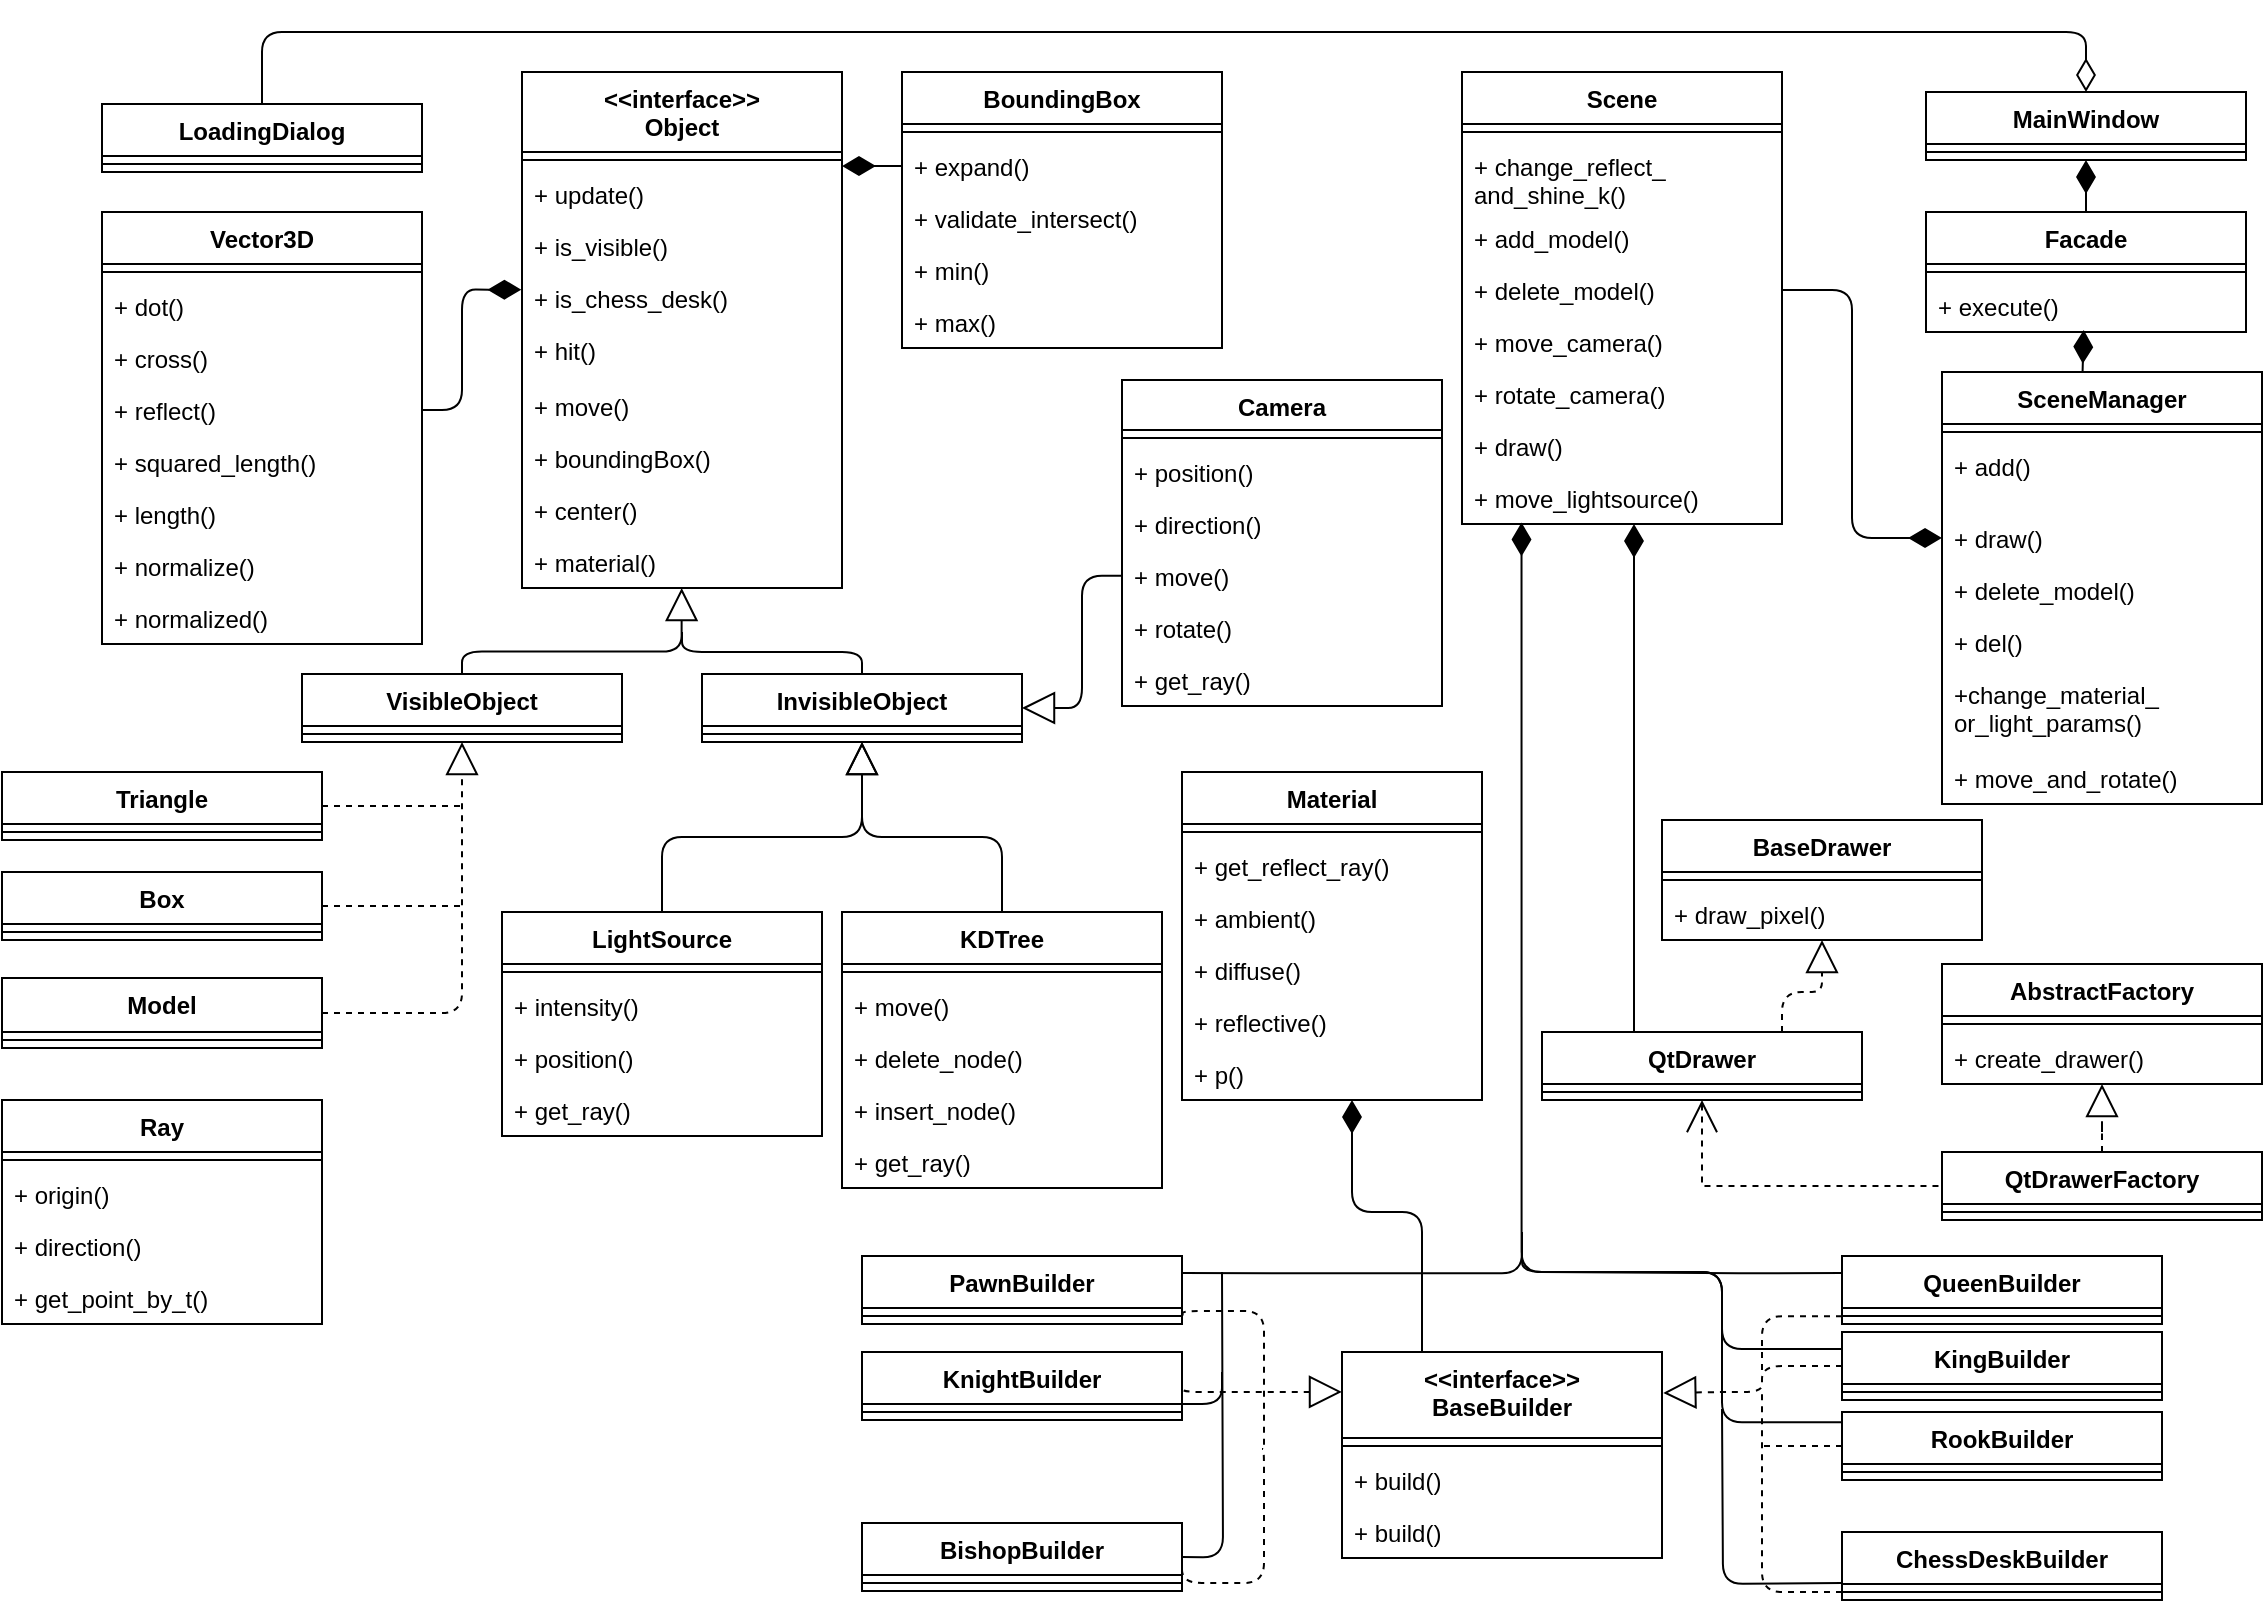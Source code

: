 <mxfile version="21.6.8" type="device">
  <diagram id="C5RBs43oDa-KdzZeNtuy" name="Page-1">
    <mxGraphModel dx="2685" dy="1758" grid="1" gridSize="10" guides="1" tooltips="1" connect="1" arrows="1" fold="1" page="1" pageScale="1" pageWidth="1169" pageHeight="827" math="0" shadow="0">
      <root>
        <mxCell id="WIyWlLk6GJQsqaUBKTNV-0" />
        <mxCell id="WIyWlLk6GJQsqaUBKTNV-1" parent="WIyWlLk6GJQsqaUBKTNV-0" />
        <mxCell id="-NZPRtOHAilroaDJTl48-5" style="edgeStyle=orthogonalEdgeStyle;rounded=0;orthogonalLoop=1;jettySize=auto;html=1;endArrow=diamondThin;endFill=1;endSize=14;" edge="1" parent="WIyWlLk6GJQsqaUBKTNV-1" source="ZDf2oPmOfzJ295pBbBTR-60" target="j7ZdFi-NrKWS_Lc-yW8m-3">
          <mxGeometry relative="1" as="geometry">
            <mxPoint x="-107.0" y="-740" as="targetPoint" />
          </mxGeometry>
        </mxCell>
        <mxCell id="ZDf2oPmOfzJ295pBbBTR-60" value="Facade" style="swimlane;fontStyle=1;align=center;verticalAlign=top;childLayout=stackLayout;horizontal=1;startSize=26;horizontalStack=0;resizeParent=1;resizeParentMax=0;resizeLast=0;collapsible=1;marginBottom=0;" parent="WIyWlLk6GJQsqaUBKTNV-1" vertex="1">
          <mxGeometry x="-187" y="-700" width="160" height="60" as="geometry" />
        </mxCell>
        <mxCell id="ZDf2oPmOfzJ295pBbBTR-61" value="" style="line;strokeWidth=1;fillColor=none;align=left;verticalAlign=middle;spacingTop=-1;spacingLeft=3;spacingRight=3;rotatable=0;labelPosition=right;points=[];portConstraint=eastwest;" parent="ZDf2oPmOfzJ295pBbBTR-60" vertex="1">
          <mxGeometry y="26" width="160" height="8" as="geometry" />
        </mxCell>
        <mxCell id="ZDf2oPmOfzJ295pBbBTR-62" value="+ execute()" style="text;strokeColor=none;fillColor=none;align=left;verticalAlign=top;spacingLeft=4;spacingRight=4;overflow=hidden;rotatable=0;points=[[0,0.5],[1,0.5]];portConstraint=eastwest;" parent="ZDf2oPmOfzJ295pBbBTR-60" vertex="1">
          <mxGeometry y="34" width="160" height="26" as="geometry" />
        </mxCell>
        <mxCell id="DMWYuBsGbBaTmS2OXQSW-41" style="edgeStyle=orthogonalEdgeStyle;rounded=1;orthogonalLoop=1;jettySize=auto;html=1;entryX=0.493;entryY=0.96;entryDx=0;entryDy=0;endArrow=diamondThin;endFill=1;endSize=14;entryPerimeter=0;exitX=0.5;exitY=0;exitDx=0;exitDy=0;" parent="WIyWlLk6GJQsqaUBKTNV-1" source="ZDf2oPmOfzJ295pBbBTR-231" target="ZDf2oPmOfzJ295pBbBTR-62" edge="1">
          <mxGeometry relative="1" as="geometry">
            <mxPoint x="-108.1" y="-630" as="sourcePoint" />
            <Array as="points">
              <mxPoint x="-109" y="-616" />
              <mxPoint x="-109" y="-610" />
              <mxPoint x="-108" y="-610" />
            </Array>
          </mxGeometry>
        </mxCell>
        <mxCell id="ZDf2oPmOfzJ295pBbBTR-231" value="SceneManager" style="swimlane;fontStyle=1;align=center;verticalAlign=top;childLayout=stackLayout;horizontal=1;startSize=26;horizontalStack=0;resizeParent=1;resizeParentMax=0;resizeLast=0;collapsible=1;marginBottom=0;" parent="WIyWlLk6GJQsqaUBKTNV-1" vertex="1">
          <mxGeometry x="-179" y="-620" width="160" height="216" as="geometry" />
        </mxCell>
        <mxCell id="ZDf2oPmOfzJ295pBbBTR-232" value="" style="line;strokeWidth=1;fillColor=none;align=left;verticalAlign=middle;spacingTop=-1;spacingLeft=3;spacingRight=3;rotatable=0;labelPosition=right;points=[];portConstraint=eastwest;" parent="ZDf2oPmOfzJ295pBbBTR-231" vertex="1">
          <mxGeometry y="26" width="160" height="8" as="geometry" />
        </mxCell>
        <mxCell id="ZDf2oPmOfzJ295pBbBTR-233" value="+ add()" style="text;strokeColor=none;fillColor=none;align=left;verticalAlign=top;spacingLeft=4;spacingRight=4;overflow=hidden;rotatable=0;points=[[0,0.5],[1,0.5]];portConstraint=eastwest;" parent="ZDf2oPmOfzJ295pBbBTR-231" vertex="1">
          <mxGeometry y="34" width="160" height="36" as="geometry" />
        </mxCell>
        <mxCell id="ZDf2oPmOfzJ295pBbBTR-514" value="+ draw()&#xa;" style="text;strokeColor=none;fillColor=none;align=left;verticalAlign=top;spacingLeft=4;spacingRight=4;overflow=hidden;rotatable=0;points=[[0,0.5],[1,0.5]];portConstraint=eastwest;" parent="ZDf2oPmOfzJ295pBbBTR-231" vertex="1">
          <mxGeometry y="70" width="160" height="26" as="geometry" />
        </mxCell>
        <mxCell id="rC-Hxeyr61_F2eQicxog-11" value="+ delete_model()" style="text;strokeColor=none;fillColor=none;align=left;verticalAlign=top;spacingLeft=4;spacingRight=4;overflow=hidden;rotatable=0;points=[[0,0.5],[1,0.5]];portConstraint=eastwest;" parent="ZDf2oPmOfzJ295pBbBTR-231" vertex="1">
          <mxGeometry y="96" width="160" height="26" as="geometry" />
        </mxCell>
        <mxCell id="ZDf2oPmOfzJ295pBbBTR-515" value="+ del()&#xa;" style="text;strokeColor=none;fillColor=none;align=left;verticalAlign=top;spacingLeft=4;spacingRight=4;overflow=hidden;rotatable=0;points=[[0,0.5],[1,0.5]];portConstraint=eastwest;" parent="ZDf2oPmOfzJ295pBbBTR-231" vertex="1">
          <mxGeometry y="122" width="160" height="26" as="geometry" />
        </mxCell>
        <mxCell id="KgcO2Yz8dgE7mSNjr2Zt-14" value="+change_material_&#xa;or_light_params()&#xa;" style="text;strokeColor=none;fillColor=none;align=left;verticalAlign=top;spacingLeft=4;spacingRight=4;overflow=hidden;rotatable=0;points=[[0,0.5],[1,0.5]];portConstraint=eastwest;" parent="ZDf2oPmOfzJ295pBbBTR-231" vertex="1">
          <mxGeometry y="148" width="160" height="42" as="geometry" />
        </mxCell>
        <mxCell id="KgcO2Yz8dgE7mSNjr2Zt-15" value="+ move_and_rotate()&#xa;" style="text;strokeColor=none;fillColor=none;align=left;verticalAlign=top;spacingLeft=4;spacingRight=4;overflow=hidden;rotatable=0;points=[[0,0.5],[1,0.5]];portConstraint=eastwest;" parent="ZDf2oPmOfzJ295pBbBTR-231" vertex="1">
          <mxGeometry y="190" width="160" height="26" as="geometry" />
        </mxCell>
        <mxCell id="MFp9M6zd5oMSh0Lh_57J-31" style="edgeStyle=orthogonalEdgeStyle;rounded=1;orthogonalLoop=1;jettySize=auto;html=1;endArrow=none;endFill=0;endSize=14;dashed=1;" parent="WIyWlLk6GJQsqaUBKTNV-1" source="ZDf2oPmOfzJ295pBbBTR-280" edge="1">
          <mxGeometry relative="1" as="geometry">
            <mxPoint x="-269" y="-110" as="targetPoint" />
            <Array as="points">
              <mxPoint x="-269" y="-10" />
            </Array>
          </mxGeometry>
        </mxCell>
        <mxCell id="ZDf2oPmOfzJ295pBbBTR-280" value="ChessDeskBuilder" style="swimlane;fontStyle=1;align=center;verticalAlign=top;childLayout=stackLayout;horizontal=1;startSize=26;horizontalStack=0;resizeParent=1;resizeParentMax=0;resizeLast=0;collapsible=1;marginBottom=0;" parent="WIyWlLk6GJQsqaUBKTNV-1" vertex="1">
          <mxGeometry x="-229" y="-40" width="160" height="34" as="geometry" />
        </mxCell>
        <mxCell id="ZDf2oPmOfzJ295pBbBTR-281" value="" style="line;strokeWidth=1;fillColor=none;align=left;verticalAlign=middle;spacingTop=-1;spacingLeft=3;spacingRight=3;rotatable=0;labelPosition=right;points=[];portConstraint=eastwest;" parent="ZDf2oPmOfzJ295pBbBTR-280" vertex="1">
          <mxGeometry y="26" width="160" height="8" as="geometry" />
        </mxCell>
        <mxCell id="ZDf2oPmOfzJ295pBbBTR-309" style="edgeStyle=orthogonalEdgeStyle;rounded=1;orthogonalLoop=1;jettySize=auto;html=1;entryX=1;entryY=0.5;entryDx=0;entryDy=0;startArrow=block;startFill=0;dashed=1;endSize=14;startSize=14;endArrow=none;endFill=0;exitX=0;exitY=0.194;exitDx=0;exitDy=0;exitPerimeter=0;" parent="WIyWlLk6GJQsqaUBKTNV-1" source="ZDf2oPmOfzJ295pBbBTR-270" target="ZDf2oPmOfzJ295pBbBTR-291" edge="1">
          <mxGeometry relative="1" as="geometry">
            <mxPoint x="-489" y="-110" as="sourcePoint" />
            <Array as="points">
              <mxPoint x="-559" y="-110" />
            </Array>
          </mxGeometry>
        </mxCell>
        <mxCell id="ZDf2oPmOfzJ295pBbBTR-288" value="PawnBuilder" style="swimlane;fontStyle=1;align=center;verticalAlign=top;childLayout=stackLayout;horizontal=1;startSize=26;horizontalStack=0;resizeParent=1;resizeParentMax=0;resizeLast=0;collapsible=1;marginBottom=0;" parent="WIyWlLk6GJQsqaUBKTNV-1" vertex="1">
          <mxGeometry x="-719" y="-177.94" width="160" height="34" as="geometry" />
        </mxCell>
        <mxCell id="ZDf2oPmOfzJ295pBbBTR-289" value="" style="line;strokeWidth=1;fillColor=none;align=left;verticalAlign=middle;spacingTop=-1;spacingLeft=3;spacingRight=3;rotatable=0;labelPosition=right;points=[];portConstraint=eastwest;" parent="ZDf2oPmOfzJ295pBbBTR-288" vertex="1">
          <mxGeometry y="26" width="160" height="8" as="geometry" />
        </mxCell>
        <mxCell id="ZDf2oPmOfzJ295pBbBTR-310" style="edgeStyle=orthogonalEdgeStyle;rounded=1;orthogonalLoop=1;jettySize=auto;html=1;endArrow=none;endFill=0;dashed=1;exitX=1.002;exitY=0.462;exitDx=0;exitDy=0;exitPerimeter=0;" parent="WIyWlLk6GJQsqaUBKTNV-1" source="ZDf2oPmOfzJ295pBbBTR-289" edge="1">
          <mxGeometry relative="1" as="geometry">
            <mxPoint x="-518" y="-81.5" as="targetPoint" />
            <mxPoint x="-559" y="-51.912" as="sourcePoint" />
            <Array as="points">
              <mxPoint x="-518" y="-150.5" />
            </Array>
          </mxGeometry>
        </mxCell>
        <mxCell id="ZDf2oPmOfzJ295pBbBTR-316" style="edgeStyle=orthogonalEdgeStyle;rounded=1;orthogonalLoop=1;jettySize=auto;html=1;endArrow=none;endFill=0;exitX=1;exitY=0.25;exitDx=0;exitDy=0;" parent="WIyWlLk6GJQsqaUBKTNV-1" source="ZDf2oPmOfzJ295pBbBTR-288" edge="1">
          <mxGeometry relative="1" as="geometry">
            <mxPoint x="-389" y="-190" as="targetPoint" />
            <Array as="points">
              <mxPoint x="-389" y="-169" />
            </Array>
          </mxGeometry>
        </mxCell>
        <mxCell id="ZDf2oPmOfzJ295pBbBTR-291" value="KnightBuilder" style="swimlane;fontStyle=1;align=center;verticalAlign=top;childLayout=stackLayout;horizontal=1;startSize=26;horizontalStack=0;resizeParent=1;resizeParentMax=0;resizeLast=0;collapsible=1;marginBottom=0;" parent="WIyWlLk6GJQsqaUBKTNV-1" vertex="1">
          <mxGeometry x="-719" y="-129.94" width="160" height="34" as="geometry" />
        </mxCell>
        <mxCell id="ZDf2oPmOfzJ295pBbBTR-292" value="" style="line;strokeWidth=1;fillColor=none;align=left;verticalAlign=middle;spacingTop=-1;spacingLeft=3;spacingRight=3;rotatable=0;labelPosition=right;points=[];portConstraint=eastwest;" parent="ZDf2oPmOfzJ295pBbBTR-291" vertex="1">
          <mxGeometry y="26" width="160" height="8" as="geometry" />
        </mxCell>
        <mxCell id="ZDf2oPmOfzJ295pBbBTR-311" style="edgeStyle=orthogonalEdgeStyle;rounded=1;orthogonalLoop=1;jettySize=auto;html=1;endArrow=none;endFill=0;dashed=1;exitX=1;exitY=0.5;exitDx=0;exitDy=0;" parent="WIyWlLk6GJQsqaUBKTNV-1" source="ZDf2oPmOfzJ295pBbBTR-294" edge="1">
          <mxGeometry relative="1" as="geometry">
            <mxPoint x="-519" y="-81.5" as="targetPoint" />
            <mxPoint x="-559" y="17.163" as="sourcePoint" />
            <Array as="points">
              <mxPoint x="-518" y="-14.5" />
              <mxPoint x="-518" y="-81.5" />
            </Array>
          </mxGeometry>
        </mxCell>
        <mxCell id="ZDf2oPmOfzJ295pBbBTR-317" style="edgeStyle=orthogonalEdgeStyle;rounded=1;orthogonalLoop=1;jettySize=auto;html=1;endArrow=none;endFill=0;exitX=1;exitY=0.5;exitDx=0;exitDy=0;" parent="WIyWlLk6GJQsqaUBKTNV-1" source="ZDf2oPmOfzJ295pBbBTR-294" edge="1">
          <mxGeometry relative="1" as="geometry">
            <mxPoint x="-539" y="-170" as="targetPoint" />
            <mxPoint x="-559" y="2.56" as="sourcePoint" />
          </mxGeometry>
        </mxCell>
        <mxCell id="ZDf2oPmOfzJ295pBbBTR-294" value="BishopBuilder" style="swimlane;fontStyle=1;align=center;verticalAlign=top;childLayout=stackLayout;horizontal=1;startSize=26;horizontalStack=0;resizeParent=1;resizeParentMax=0;resizeLast=0;collapsible=1;marginBottom=0;" parent="WIyWlLk6GJQsqaUBKTNV-1" vertex="1">
          <mxGeometry x="-719" y="-44.44" width="160" height="34" as="geometry" />
        </mxCell>
        <mxCell id="ZDf2oPmOfzJ295pBbBTR-295" value="" style="line;strokeWidth=1;fillColor=none;align=left;verticalAlign=middle;spacingTop=-1;spacingLeft=3;spacingRight=3;rotatable=0;labelPosition=right;points=[];portConstraint=eastwest;" parent="ZDf2oPmOfzJ295pBbBTR-294" vertex="1">
          <mxGeometry y="26" width="160" height="8" as="geometry" />
        </mxCell>
        <mxCell id="ZDf2oPmOfzJ295pBbBTR-312" style="edgeStyle=orthogonalEdgeStyle;rounded=1;orthogonalLoop=1;jettySize=auto;html=1;endArrow=none;endFill=0;dashed=1;" parent="WIyWlLk6GJQsqaUBKTNV-1" source="ZDf2oPmOfzJ295pBbBTR-297" edge="1">
          <mxGeometry relative="1" as="geometry">
            <mxPoint x="-269" y="-83" as="targetPoint" />
          </mxGeometry>
        </mxCell>
        <mxCell id="ZDf2oPmOfzJ295pBbBTR-318" style="edgeStyle=orthogonalEdgeStyle;rounded=1;orthogonalLoop=1;jettySize=auto;html=1;endArrow=none;endFill=0;entryX=1;entryY=0.75;entryDx=0;entryDy=0;" parent="WIyWlLk6GJQsqaUBKTNV-1" target="ZDf2oPmOfzJ295pBbBTR-291" edge="1">
          <mxGeometry relative="1" as="geometry">
            <mxPoint x="-539" y="108.5" as="targetPoint" />
            <mxPoint x="-539" y="-120" as="sourcePoint" />
            <Array as="points">
              <mxPoint x="-539" y="-104" />
              <mxPoint x="-559" y="-104" />
            </Array>
          </mxGeometry>
        </mxCell>
        <mxCell id="ZDf2oPmOfzJ295pBbBTR-297" value="RookBuilder" style="swimlane;fontStyle=1;align=center;verticalAlign=top;childLayout=stackLayout;horizontal=1;startSize=26;horizontalStack=0;resizeParent=1;resizeParentMax=0;resizeLast=0;collapsible=1;marginBottom=0;" parent="WIyWlLk6GJQsqaUBKTNV-1" vertex="1">
          <mxGeometry x="-229" y="-100" width="160" height="34" as="geometry" />
        </mxCell>
        <mxCell id="ZDf2oPmOfzJ295pBbBTR-298" value="" style="line;strokeWidth=1;fillColor=none;align=left;verticalAlign=middle;spacingTop=-1;spacingLeft=3;spacingRight=3;rotatable=0;labelPosition=right;points=[];portConstraint=eastwest;" parent="ZDf2oPmOfzJ295pBbBTR-297" vertex="1">
          <mxGeometry y="26" width="160" height="8" as="geometry" />
        </mxCell>
        <mxCell id="KgcO2Yz8dgE7mSNjr2Zt-2" style="edgeStyle=orthogonalEdgeStyle;rounded=1;orthogonalLoop=1;jettySize=auto;html=1;endArrow=none;endFill=0;exitX=-0.002;exitY=0.149;exitDx=0;exitDy=0;exitPerimeter=0;" parent="ZDf2oPmOfzJ295pBbBTR-297" source="ZDf2oPmOfzJ295pBbBTR-297" edge="1">
          <mxGeometry relative="1" as="geometry">
            <mxPoint x="-80" y="-70" as="targetPoint" />
            <mxPoint y="47.048" as="sourcePoint" />
            <Array as="points">
              <mxPoint x="-60" y="5" />
              <mxPoint x="-60" y="-70" />
            </Array>
          </mxGeometry>
        </mxCell>
        <mxCell id="ZDf2oPmOfzJ295pBbBTR-319" style="edgeStyle=orthogonalEdgeStyle;rounded=1;orthogonalLoop=1;jettySize=auto;html=1;endArrow=diamondThin;endFill=1;exitX=0;exitY=0.25;exitDx=0;exitDy=0;startArrow=none;startFill=0;endSize=14;entryX=0.186;entryY=0.971;entryDx=0;entryDy=0;entryPerimeter=0;" parent="WIyWlLk6GJQsqaUBKTNV-1" source="ZDf2oPmOfzJ295pBbBTR-300" target="KgcO2Yz8dgE7mSNjr2Zt-25" edge="1">
          <mxGeometry relative="1" as="geometry">
            <mxPoint x="-539" y="140" as="targetPoint" />
            <Array as="points">
              <mxPoint x="-289" y="-169" />
              <mxPoint x="-389" y="-170" />
            </Array>
          </mxGeometry>
        </mxCell>
        <mxCell id="ZDf2oPmOfzJ295pBbBTR-300" value="QueenBuilder" style="swimlane;fontStyle=1;align=center;verticalAlign=top;childLayout=stackLayout;horizontal=1;startSize=26;horizontalStack=0;resizeParent=1;resizeParentMax=0;resizeLast=0;collapsible=1;marginBottom=0;" parent="WIyWlLk6GJQsqaUBKTNV-1" vertex="1">
          <mxGeometry x="-229" y="-177.94" width="160" height="34" as="geometry" />
        </mxCell>
        <mxCell id="ZDf2oPmOfzJ295pBbBTR-313" style="edgeStyle=orthogonalEdgeStyle;rounded=1;orthogonalLoop=1;jettySize=auto;html=1;endArrow=none;endFill=0;dashed=1;" parent="ZDf2oPmOfzJ295pBbBTR-300" source="ZDf2oPmOfzJ295pBbBTR-301" edge="1">
          <mxGeometry relative="1" as="geometry">
            <mxPoint x="-40" y="57.94" as="targetPoint" />
            <Array as="points">
              <mxPoint x="-40" y="30" />
            </Array>
          </mxGeometry>
        </mxCell>
        <mxCell id="ZDf2oPmOfzJ295pBbBTR-301" value="" style="line;strokeWidth=1;fillColor=none;align=left;verticalAlign=middle;spacingTop=-1;spacingLeft=3;spacingRight=3;rotatable=0;labelPosition=right;points=[];portConstraint=eastwest;" parent="ZDf2oPmOfzJ295pBbBTR-300" vertex="1">
          <mxGeometry y="26" width="160" height="8" as="geometry" />
        </mxCell>
        <mxCell id="ZDf2oPmOfzJ295pBbBTR-303" value="KingBuilder" style="swimlane;fontStyle=1;align=center;verticalAlign=top;childLayout=stackLayout;horizontal=1;startSize=26;horizontalStack=0;resizeParent=1;resizeParentMax=0;resizeLast=0;collapsible=1;marginBottom=0;" parent="WIyWlLk6GJQsqaUBKTNV-1" vertex="1">
          <mxGeometry x="-229" y="-140.0" width="160" height="34" as="geometry" />
        </mxCell>
        <mxCell id="ZDf2oPmOfzJ295pBbBTR-320" style="edgeStyle=orthogonalEdgeStyle;rounded=1;orthogonalLoop=1;jettySize=auto;html=1;endArrow=none;endFill=0;exitX=0;exitY=0.25;exitDx=0;exitDy=0;" parent="ZDf2oPmOfzJ295pBbBTR-303" source="ZDf2oPmOfzJ295pBbBTR-303" edge="1">
          <mxGeometry relative="1" as="geometry">
            <mxPoint x="-160" y="-40.0" as="targetPoint" />
            <Array as="points">
              <mxPoint x="-60" y="8" />
              <mxPoint x="-60" y="-30" />
              <mxPoint x="-160" y="-30" />
            </Array>
          </mxGeometry>
        </mxCell>
        <mxCell id="ZDf2oPmOfzJ295pBbBTR-304" value="" style="line;strokeWidth=1;fillColor=none;align=left;verticalAlign=middle;spacingTop=-1;spacingLeft=3;spacingRight=3;rotatable=0;labelPosition=right;points=[];portConstraint=eastwest;" parent="ZDf2oPmOfzJ295pBbBTR-303" vertex="1">
          <mxGeometry y="26" width="160" height="8" as="geometry" />
        </mxCell>
        <mxCell id="ZDf2oPmOfzJ295pBbBTR-326" value="&lt;&lt;interface&gt;&gt;&#xa;Object" style="swimlane;fontStyle=1;align=center;verticalAlign=top;childLayout=stackLayout;horizontal=1;startSize=40;horizontalStack=0;resizeParent=1;resizeParentMax=0;resizeLast=0;collapsible=1;marginBottom=0;" parent="WIyWlLk6GJQsqaUBKTNV-1" vertex="1">
          <mxGeometry x="-889" y="-770" width="160" height="258" as="geometry" />
        </mxCell>
        <mxCell id="ZDf2oPmOfzJ295pBbBTR-327" value="" style="line;strokeWidth=1;fillColor=none;align=left;verticalAlign=middle;spacingTop=-1;spacingLeft=3;spacingRight=3;rotatable=0;labelPosition=right;points=[];portConstraint=eastwest;" parent="ZDf2oPmOfzJ295pBbBTR-326" vertex="1">
          <mxGeometry y="40" width="160" height="8" as="geometry" />
        </mxCell>
        <mxCell id="ZDf2oPmOfzJ295pBbBTR-483" value="+ update()" style="text;strokeColor=none;fillColor=none;align=left;verticalAlign=top;spacingLeft=4;spacingRight=4;overflow=hidden;rotatable=0;points=[[0,0.5],[1,0.5]];portConstraint=eastwest;" parent="ZDf2oPmOfzJ295pBbBTR-326" vertex="1">
          <mxGeometry y="48" width="160" height="26" as="geometry" />
        </mxCell>
        <mxCell id="ZDf2oPmOfzJ295pBbBTR-484" value="+ is_visible()" style="text;strokeColor=none;fillColor=none;align=left;verticalAlign=top;spacingLeft=4;spacingRight=4;overflow=hidden;rotatable=0;points=[[0,0.5],[1,0.5]];portConstraint=eastwest;" parent="ZDf2oPmOfzJ295pBbBTR-326" vertex="1">
          <mxGeometry y="74" width="160" height="26" as="geometry" />
        </mxCell>
        <mxCell id="ZDf2oPmOfzJ295pBbBTR-485" value="+ is_chess_desk()" style="text;strokeColor=none;fillColor=none;align=left;verticalAlign=top;spacingLeft=4;spacingRight=4;overflow=hidden;rotatable=0;points=[[0,0.5],[1,0.5]];portConstraint=eastwest;" parent="ZDf2oPmOfzJ295pBbBTR-326" vertex="1">
          <mxGeometry y="100" width="160" height="26" as="geometry" />
        </mxCell>
        <mxCell id="ZDf2oPmOfzJ295pBbBTR-487" value="+ hit()" style="text;strokeColor=none;fillColor=none;align=left;verticalAlign=top;spacingLeft=4;spacingRight=4;overflow=hidden;rotatable=0;points=[[0,0.5],[1,0.5]];portConstraint=eastwest;" parent="ZDf2oPmOfzJ295pBbBTR-326" vertex="1">
          <mxGeometry y="126" width="160" height="28" as="geometry" />
        </mxCell>
        <mxCell id="ZDf2oPmOfzJ295pBbBTR-488" value="+ move()" style="text;strokeColor=none;fillColor=none;align=left;verticalAlign=top;spacingLeft=4;spacingRight=4;overflow=hidden;rotatable=0;points=[[0,0.5],[1,0.5]];portConstraint=eastwest;" parent="ZDf2oPmOfzJ295pBbBTR-326" vertex="1">
          <mxGeometry y="154" width="160" height="26" as="geometry" />
        </mxCell>
        <mxCell id="KgcO2Yz8dgE7mSNjr2Zt-27" value="+ boundingBox()" style="text;strokeColor=none;fillColor=none;align=left;verticalAlign=top;spacingLeft=4;spacingRight=4;overflow=hidden;rotatable=0;points=[[0,0.5],[1,0.5]];portConstraint=eastwest;" parent="ZDf2oPmOfzJ295pBbBTR-326" vertex="1">
          <mxGeometry y="180" width="160" height="26" as="geometry" />
        </mxCell>
        <mxCell id="KgcO2Yz8dgE7mSNjr2Zt-28" value="+ center()" style="text;strokeColor=none;fillColor=none;align=left;verticalAlign=top;spacingLeft=4;spacingRight=4;overflow=hidden;rotatable=0;points=[[0,0.5],[1,0.5]];portConstraint=eastwest;" parent="ZDf2oPmOfzJ295pBbBTR-326" vertex="1">
          <mxGeometry y="206" width="160" height="26" as="geometry" />
        </mxCell>
        <mxCell id="KgcO2Yz8dgE7mSNjr2Zt-29" value="+ material()" style="text;strokeColor=none;fillColor=none;align=left;verticalAlign=top;spacingLeft=4;spacingRight=4;overflow=hidden;rotatable=0;points=[[0,0.5],[1,0.5]];portConstraint=eastwest;" parent="ZDf2oPmOfzJ295pBbBTR-326" vertex="1">
          <mxGeometry y="232" width="160" height="26" as="geometry" />
        </mxCell>
        <mxCell id="ZDf2oPmOfzJ295pBbBTR-342" value="BoundingBox" style="swimlane;fontStyle=1;align=center;verticalAlign=top;childLayout=stackLayout;horizontal=1;startSize=26;horizontalStack=0;resizeParent=1;resizeParentMax=0;resizeLast=0;collapsible=1;marginBottom=0;" parent="WIyWlLk6GJQsqaUBKTNV-1" vertex="1">
          <mxGeometry x="-699" y="-770" width="160" height="138" as="geometry" />
        </mxCell>
        <mxCell id="ZDf2oPmOfzJ295pBbBTR-343" value="" style="line;strokeWidth=1;fillColor=none;align=left;verticalAlign=middle;spacingTop=-1;spacingLeft=3;spacingRight=3;rotatable=0;labelPosition=right;points=[];portConstraint=eastwest;" parent="ZDf2oPmOfzJ295pBbBTR-342" vertex="1">
          <mxGeometry y="26" width="160" height="8" as="geometry" />
        </mxCell>
        <mxCell id="KgcO2Yz8dgE7mSNjr2Zt-55" style="edgeStyle=orthogonalEdgeStyle;rounded=0;orthogonalLoop=1;jettySize=auto;html=1;endArrow=diamondThin;endFill=1;endSize=14;" parent="ZDf2oPmOfzJ295pBbBTR-342" source="ZDf2oPmOfzJ295pBbBTR-402" edge="1">
          <mxGeometry relative="1" as="geometry">
            <mxPoint x="-30.0" y="47" as="targetPoint" />
          </mxGeometry>
        </mxCell>
        <mxCell id="ZDf2oPmOfzJ295pBbBTR-402" value="+ expand()&#xa;" style="text;strokeColor=none;fillColor=none;align=left;verticalAlign=top;spacingLeft=4;spacingRight=4;overflow=hidden;rotatable=0;points=[[0,0.5],[1,0.5]];portConstraint=eastwest;" parent="ZDf2oPmOfzJ295pBbBTR-342" vertex="1">
          <mxGeometry y="34" width="160" height="26" as="geometry" />
        </mxCell>
        <mxCell id="ZDf2oPmOfzJ295pBbBTR-396" value="+ validate_intersect()&#xa;" style="text;strokeColor=none;fillColor=none;align=left;verticalAlign=top;spacingLeft=4;spacingRight=4;overflow=hidden;rotatable=0;points=[[0,0.5],[1,0.5]];portConstraint=eastwest;" parent="ZDf2oPmOfzJ295pBbBTR-342" vertex="1">
          <mxGeometry y="60" width="160" height="26" as="geometry" />
        </mxCell>
        <mxCell id="KgcO2Yz8dgE7mSNjr2Zt-56" value="+ min()&#xa;" style="text;strokeColor=none;fillColor=none;align=left;verticalAlign=top;spacingLeft=4;spacingRight=4;overflow=hidden;rotatable=0;points=[[0,0.5],[1,0.5]];portConstraint=eastwest;" parent="ZDf2oPmOfzJ295pBbBTR-342" vertex="1">
          <mxGeometry y="86" width="160" height="26" as="geometry" />
        </mxCell>
        <mxCell id="KgcO2Yz8dgE7mSNjr2Zt-57" value="+ max()&#xa;" style="text;strokeColor=none;fillColor=none;align=left;verticalAlign=top;spacingLeft=4;spacingRight=4;overflow=hidden;rotatable=0;points=[[0,0.5],[1,0.5]];portConstraint=eastwest;" parent="ZDf2oPmOfzJ295pBbBTR-342" vertex="1">
          <mxGeometry y="112" width="160" height="26" as="geometry" />
        </mxCell>
        <mxCell id="ZDf2oPmOfzJ295pBbBTR-490" value="Ray" style="swimlane;fontStyle=1;align=center;verticalAlign=top;childLayout=stackLayout;horizontal=1;startSize=26;horizontalStack=0;resizeParent=1;resizeParentMax=0;resizeLast=0;collapsible=1;marginBottom=0;" parent="WIyWlLk6GJQsqaUBKTNV-1" vertex="1">
          <mxGeometry x="-1149" y="-256" width="160" height="112" as="geometry" />
        </mxCell>
        <mxCell id="ZDf2oPmOfzJ295pBbBTR-491" value="" style="line;strokeWidth=1;fillColor=none;align=left;verticalAlign=middle;spacingTop=-1;spacingLeft=3;spacingRight=3;rotatable=0;labelPosition=right;points=[];portConstraint=eastwest;" parent="ZDf2oPmOfzJ295pBbBTR-490" vertex="1">
          <mxGeometry y="26" width="160" height="8" as="geometry" />
        </mxCell>
        <mxCell id="ZDf2oPmOfzJ295pBbBTR-492" value="+ origin()" style="text;strokeColor=none;fillColor=none;align=left;verticalAlign=top;spacingLeft=4;spacingRight=4;overflow=hidden;rotatable=0;points=[[0,0.5],[1,0.5]];portConstraint=eastwest;" parent="ZDf2oPmOfzJ295pBbBTR-490" vertex="1">
          <mxGeometry y="34" width="160" height="26" as="geometry" />
        </mxCell>
        <mxCell id="ZDf2oPmOfzJ295pBbBTR-493" value="+ direction()" style="text;strokeColor=none;fillColor=none;align=left;verticalAlign=top;spacingLeft=4;spacingRight=4;overflow=hidden;rotatable=0;points=[[0,0.5],[1,0.5]];portConstraint=eastwest;" parent="ZDf2oPmOfzJ295pBbBTR-490" vertex="1">
          <mxGeometry y="60" width="160" height="26" as="geometry" />
        </mxCell>
        <mxCell id="ZDf2oPmOfzJ295pBbBTR-494" value="+ get_point_by_t()" style="text;strokeColor=none;fillColor=none;align=left;verticalAlign=top;spacingLeft=4;spacingRight=4;overflow=hidden;rotatable=0;points=[[0,0.5],[1,0.5]];portConstraint=eastwest;" parent="ZDf2oPmOfzJ295pBbBTR-490" vertex="1">
          <mxGeometry y="86" width="160" height="26" as="geometry" />
        </mxCell>
        <mxCell id="DMWYuBsGbBaTmS2OXQSW-36" style="edgeStyle=orthogonalEdgeStyle;rounded=1;orthogonalLoop=1;jettySize=auto;html=1;endArrow=diamondThin;endFill=1;endSize=14;exitX=0.5;exitY=0;exitDx=0;exitDy=0;" parent="WIyWlLk6GJQsqaUBKTNV-1" source="uUdd4oHO2edf7gD9xInR-3" target="KgcO2Yz8dgE7mSNjr2Zt-25" edge="1">
          <mxGeometry relative="1" as="geometry">
            <mxPoint x="-639" y="-261.06" as="sourcePoint" />
            <Array as="points">
              <mxPoint x="-299" y="-270" />
              <mxPoint x="-333" y="-270" />
            </Array>
          </mxGeometry>
        </mxCell>
        <mxCell id="KgcO2Yz8dgE7mSNjr2Zt-112" style="edgeStyle=orthogonalEdgeStyle;rounded=1;orthogonalLoop=1;jettySize=auto;html=1;exitX=0.75;exitY=0;exitDx=0;exitDy=0;endArrow=block;endFill=0;endSize=14;dashed=1;" parent="WIyWlLk6GJQsqaUBKTNV-1" source="uUdd4oHO2edf7gD9xInR-3" target="KgcO2Yz8dgE7mSNjr2Zt-103" edge="1">
          <mxGeometry relative="1" as="geometry" />
        </mxCell>
        <mxCell id="KgcO2Yz8dgE7mSNjr2Zt-114" style="edgeStyle=orthogonalEdgeStyle;rounded=0;orthogonalLoop=1;jettySize=auto;html=1;entryX=0;entryY=0.5;entryDx=0;entryDy=0;endArrow=none;endFill=0;dashed=1;endSize=14;startArrow=open;startFill=0;startSize=14;exitX=0.5;exitY=1;exitDx=0;exitDy=0;" parent="WIyWlLk6GJQsqaUBKTNV-1" source="uUdd4oHO2edf7gD9xInR-3" target="KgcO2Yz8dgE7mSNjr2Zt-106" edge="1">
          <mxGeometry relative="1" as="geometry">
            <mxPoint x="-219" y="-273" as="sourcePoint" />
          </mxGeometry>
        </mxCell>
        <mxCell id="uUdd4oHO2edf7gD9xInR-3" value="QtDrawer" style="swimlane;fontStyle=1;align=center;verticalAlign=top;childLayout=stackLayout;horizontal=1;startSize=26;horizontalStack=0;resizeParent=1;resizeParentMax=0;resizeLast=0;collapsible=1;marginBottom=0;" parent="WIyWlLk6GJQsqaUBKTNV-1" vertex="1">
          <mxGeometry x="-379" y="-290" width="160" height="34" as="geometry" />
        </mxCell>
        <mxCell id="uUdd4oHO2edf7gD9xInR-4" value="" style="line;strokeWidth=1;fillColor=none;align=left;verticalAlign=middle;spacingTop=-1;spacingLeft=3;spacingRight=3;rotatable=0;labelPosition=right;points=[];portConstraint=eastwest;" parent="uUdd4oHO2edf7gD9xInR-3" vertex="1">
          <mxGeometry y="26" width="160" height="8" as="geometry" />
        </mxCell>
        <mxCell id="j7ZdFi-NrKWS_Lc-yW8m-1" style="edgeStyle=orthogonalEdgeStyle;rounded=1;orthogonalLoop=1;jettySize=auto;html=1;endArrow=diamondThin;endFill=1;endSize=14;startSize=14;exitX=1;exitY=0.5;exitDx=0;exitDy=0;" parent="WIyWlLk6GJQsqaUBKTNV-1" source="KgcO2Yz8dgE7mSNjr2Zt-21" target="ZDf2oPmOfzJ295pBbBTR-514" edge="1">
          <mxGeometry relative="1" as="geometry" />
        </mxCell>
        <mxCell id="j7ZdFi-NrKWS_Lc-yW8m-3" value="MainWindow" style="swimlane;fontStyle=1;align=center;verticalAlign=top;childLayout=stackLayout;horizontal=1;startSize=26;horizontalStack=0;resizeParent=1;resizeParentMax=0;resizeLast=0;collapsible=1;marginBottom=0;" parent="WIyWlLk6GJQsqaUBKTNV-1" vertex="1">
          <mxGeometry x="-187" y="-760" width="160" height="34" as="geometry" />
        </mxCell>
        <mxCell id="j7ZdFi-NrKWS_Lc-yW8m-4" value="" style="line;strokeWidth=1;fillColor=none;align=left;verticalAlign=middle;spacingTop=-1;spacingLeft=3;spacingRight=3;rotatable=0;labelPosition=right;points=[];portConstraint=eastwest;" parent="j7ZdFi-NrKWS_Lc-yW8m-3" vertex="1">
          <mxGeometry y="26" width="160" height="8" as="geometry" />
        </mxCell>
        <mxCell id="KgcO2Yz8dgE7mSNjr2Zt-1" value="" style="edgeStyle=orthogonalEdgeStyle;rounded=1;orthogonalLoop=1;jettySize=auto;html=1;endArrow=block;endFill=0;dashed=1;endSize=14;entryX=1.004;entryY=0.199;entryDx=0;entryDy=0;entryPerimeter=0;" parent="WIyWlLk6GJQsqaUBKTNV-1" source="ZDf2oPmOfzJ295pBbBTR-303" target="ZDf2oPmOfzJ295pBbBTR-270" edge="1">
          <mxGeometry relative="1" as="geometry">
            <mxPoint x="-309" y="-110" as="targetPoint" />
            <mxPoint x="-229" y="-148" as="sourcePoint" />
            <Array as="points">
              <mxPoint x="-269" y="-123" />
              <mxPoint x="-269" y="-110" />
              <mxPoint x="-289" y="-110" />
            </Array>
          </mxGeometry>
        </mxCell>
        <mxCell id="KgcO2Yz8dgE7mSNjr2Zt-11" style="edgeStyle=orthogonalEdgeStyle;rounded=1;orthogonalLoop=1;jettySize=auto;html=1;exitX=0.25;exitY=0;exitDx=0;exitDy=0;endArrow=diamondThin;endFill=1;endSize=14;" parent="WIyWlLk6GJQsqaUBKTNV-1" source="ZDf2oPmOfzJ295pBbBTR-270" target="KgcO2Yz8dgE7mSNjr2Zt-4" edge="1">
          <mxGeometry relative="1" as="geometry">
            <Array as="points">
              <mxPoint x="-439" y="-200" />
              <mxPoint x="-474" y="-200" />
            </Array>
          </mxGeometry>
        </mxCell>
        <mxCell id="ZDf2oPmOfzJ295pBbBTR-270" value="&lt;&lt;interface&gt;&gt;&#xa;BaseBuilder" style="swimlane;fontStyle=1;align=center;verticalAlign=top;childLayout=stackLayout;horizontal=1;startSize=43;horizontalStack=0;resizeParent=1;resizeParentMax=0;resizeLast=0;collapsible=1;marginBottom=0;" parent="WIyWlLk6GJQsqaUBKTNV-1" vertex="1">
          <mxGeometry x="-479" y="-130" width="160" height="103" as="geometry" />
        </mxCell>
        <mxCell id="ZDf2oPmOfzJ295pBbBTR-271" value="" style="line;strokeWidth=1;fillColor=none;align=left;verticalAlign=middle;spacingTop=-1;spacingLeft=3;spacingRight=3;rotatable=0;labelPosition=right;points=[];portConstraint=eastwest;" parent="ZDf2oPmOfzJ295pBbBTR-270" vertex="1">
          <mxGeometry y="43" width="160" height="8" as="geometry" />
        </mxCell>
        <mxCell id="ZDf2oPmOfzJ295pBbBTR-272" value="+ build()" style="text;strokeColor=none;fillColor=none;align=left;verticalAlign=top;spacingLeft=4;spacingRight=4;overflow=hidden;rotatable=0;points=[[0,0.5],[1,0.5]];portConstraint=eastwest;" parent="ZDf2oPmOfzJ295pBbBTR-270" vertex="1">
          <mxGeometry y="51" width="160" height="26" as="geometry" />
        </mxCell>
        <mxCell id="KgcO2Yz8dgE7mSNjr2Zt-12" value="+ build()" style="text;strokeColor=none;fillColor=none;align=left;verticalAlign=top;spacingLeft=4;spacingRight=4;overflow=hidden;rotatable=0;points=[[0,0.5],[1,0.5]];portConstraint=eastwest;" parent="ZDf2oPmOfzJ295pBbBTR-270" vertex="1">
          <mxGeometry y="77" width="160" height="26" as="geometry" />
        </mxCell>
        <mxCell id="KgcO2Yz8dgE7mSNjr2Zt-4" value="Material" style="swimlane;fontStyle=1;align=center;verticalAlign=top;childLayout=stackLayout;horizontal=1;startSize=26;horizontalStack=0;resizeParent=1;resizeParentMax=0;resizeLast=0;collapsible=1;marginBottom=0;" parent="WIyWlLk6GJQsqaUBKTNV-1" vertex="1">
          <mxGeometry x="-559" y="-420" width="150" height="164" as="geometry" />
        </mxCell>
        <mxCell id="KgcO2Yz8dgE7mSNjr2Zt-5" value="" style="line;strokeWidth=1;fillColor=none;align=left;verticalAlign=middle;spacingTop=-1;spacingLeft=3;spacingRight=3;rotatable=0;labelPosition=right;points=[];portConstraint=eastwest;" parent="KgcO2Yz8dgE7mSNjr2Zt-4" vertex="1">
          <mxGeometry y="26" width="150" height="8" as="geometry" />
        </mxCell>
        <mxCell id="KgcO2Yz8dgE7mSNjr2Zt-6" value="+ get_reflect_ray()" style="text;strokeColor=none;fillColor=none;align=left;verticalAlign=top;spacingLeft=4;spacingRight=4;overflow=hidden;rotatable=0;points=[[0,0.5],[1,0.5]];portConstraint=eastwest;" parent="KgcO2Yz8dgE7mSNjr2Zt-4" vertex="1">
          <mxGeometry y="34" width="150" height="26" as="geometry" />
        </mxCell>
        <mxCell id="KgcO2Yz8dgE7mSNjr2Zt-7" value="+ ambient()" style="text;strokeColor=none;fillColor=none;align=left;verticalAlign=top;spacingLeft=4;spacingRight=4;overflow=hidden;rotatable=0;points=[[0,0.5],[1,0.5]];portConstraint=eastwest;" parent="KgcO2Yz8dgE7mSNjr2Zt-4" vertex="1">
          <mxGeometry y="60" width="150" height="26" as="geometry" />
        </mxCell>
        <mxCell id="KgcO2Yz8dgE7mSNjr2Zt-8" value="+ diffuse()" style="text;strokeColor=none;fillColor=none;align=left;verticalAlign=top;spacingLeft=4;spacingRight=4;overflow=hidden;rotatable=0;points=[[0,0.5],[1,0.5]];portConstraint=eastwest;" parent="KgcO2Yz8dgE7mSNjr2Zt-4" vertex="1">
          <mxGeometry y="86" width="150" height="26" as="geometry" />
        </mxCell>
        <mxCell id="KgcO2Yz8dgE7mSNjr2Zt-9" value="+ reflective()" style="text;strokeColor=none;fillColor=none;align=left;verticalAlign=top;spacingLeft=4;spacingRight=4;overflow=hidden;rotatable=0;points=[[0,0.5],[1,0.5]];portConstraint=eastwest;" parent="KgcO2Yz8dgE7mSNjr2Zt-4" vertex="1">
          <mxGeometry y="112" width="150" height="26" as="geometry" />
        </mxCell>
        <mxCell id="KgcO2Yz8dgE7mSNjr2Zt-10" value="+ p()" style="text;strokeColor=none;fillColor=none;align=left;verticalAlign=top;spacingLeft=4;spacingRight=4;overflow=hidden;rotatable=0;points=[[0,0.5],[1,0.5]];portConstraint=eastwest;" parent="KgcO2Yz8dgE7mSNjr2Zt-4" vertex="1">
          <mxGeometry y="138" width="150" height="26" as="geometry" />
        </mxCell>
        <mxCell id="KgcO2Yz8dgE7mSNjr2Zt-3" style="edgeStyle=orthogonalEdgeStyle;rounded=1;orthogonalLoop=1;jettySize=auto;html=1;endArrow=none;endFill=0;" parent="WIyWlLk6GJQsqaUBKTNV-1" edge="1">
          <mxGeometry relative="1" as="geometry">
            <mxPoint x="-289" y="-101.51" as="targetPoint" />
            <mxPoint x="-229" y="-14.483" as="sourcePoint" />
          </mxGeometry>
        </mxCell>
        <mxCell id="KgcO2Yz8dgE7mSNjr2Zt-17" value="Scene" style="swimlane;fontStyle=1;align=center;verticalAlign=top;childLayout=stackLayout;horizontal=1;startSize=26;horizontalStack=0;resizeParent=1;resizeParentMax=0;resizeLast=0;collapsible=1;marginBottom=0;" parent="WIyWlLk6GJQsqaUBKTNV-1" vertex="1">
          <mxGeometry x="-419" y="-770" width="160" height="226" as="geometry" />
        </mxCell>
        <mxCell id="KgcO2Yz8dgE7mSNjr2Zt-18" value="" style="line;strokeWidth=1;fillColor=none;align=left;verticalAlign=middle;spacingTop=-1;spacingLeft=3;spacingRight=3;rotatable=0;labelPosition=right;points=[];portConstraint=eastwest;" parent="KgcO2Yz8dgE7mSNjr2Zt-17" vertex="1">
          <mxGeometry y="26" width="160" height="8" as="geometry" />
        </mxCell>
        <mxCell id="KgcO2Yz8dgE7mSNjr2Zt-19" value="+ change_reflect_&#xa;and_shine_k()" style="text;strokeColor=none;fillColor=none;align=left;verticalAlign=top;spacingLeft=4;spacingRight=4;overflow=hidden;rotatable=0;points=[[0,0.5],[1,0.5]];portConstraint=eastwest;" parent="KgcO2Yz8dgE7mSNjr2Zt-17" vertex="1">
          <mxGeometry y="34" width="160" height="36" as="geometry" />
        </mxCell>
        <mxCell id="KgcO2Yz8dgE7mSNjr2Zt-20" value="+ add_model()&#xa;" style="text;strokeColor=none;fillColor=none;align=left;verticalAlign=top;spacingLeft=4;spacingRight=4;overflow=hidden;rotatable=0;points=[[0,0.5],[1,0.5]];portConstraint=eastwest;" parent="KgcO2Yz8dgE7mSNjr2Zt-17" vertex="1">
          <mxGeometry y="70" width="160" height="26" as="geometry" />
        </mxCell>
        <mxCell id="KgcO2Yz8dgE7mSNjr2Zt-21" value="+ delete_model()" style="text;strokeColor=none;fillColor=none;align=left;verticalAlign=top;spacingLeft=4;spacingRight=4;overflow=hidden;rotatable=0;points=[[0,0.5],[1,0.5]];portConstraint=eastwest;" parent="KgcO2Yz8dgE7mSNjr2Zt-17" vertex="1">
          <mxGeometry y="96" width="160" height="26" as="geometry" />
        </mxCell>
        <mxCell id="KgcO2Yz8dgE7mSNjr2Zt-22" value="+ move_camera()&#xa;" style="text;strokeColor=none;fillColor=none;align=left;verticalAlign=top;spacingLeft=4;spacingRight=4;overflow=hidden;rotatable=0;points=[[0,0.5],[1,0.5]];portConstraint=eastwest;" parent="KgcO2Yz8dgE7mSNjr2Zt-17" vertex="1">
          <mxGeometry y="122" width="160" height="26" as="geometry" />
        </mxCell>
        <mxCell id="KgcO2Yz8dgE7mSNjr2Zt-23" value="+ rotate_camera()&#xa;" style="text;strokeColor=none;fillColor=none;align=left;verticalAlign=top;spacingLeft=4;spacingRight=4;overflow=hidden;rotatable=0;points=[[0,0.5],[1,0.5]];portConstraint=eastwest;" parent="KgcO2Yz8dgE7mSNjr2Zt-17" vertex="1">
          <mxGeometry y="148" width="160" height="26" as="geometry" />
        </mxCell>
        <mxCell id="KgcO2Yz8dgE7mSNjr2Zt-24" value="+ draw()&#xa;" style="text;strokeColor=none;fillColor=none;align=left;verticalAlign=top;spacingLeft=4;spacingRight=4;overflow=hidden;rotatable=0;points=[[0,0.5],[1,0.5]];portConstraint=eastwest;" parent="KgcO2Yz8dgE7mSNjr2Zt-17" vertex="1">
          <mxGeometry y="174" width="160" height="26" as="geometry" />
        </mxCell>
        <mxCell id="KgcO2Yz8dgE7mSNjr2Zt-25" value="+ move_lightsource()&#xa;" style="text;strokeColor=none;fillColor=none;align=left;verticalAlign=top;spacingLeft=4;spacingRight=4;overflow=hidden;rotatable=0;points=[[0,0.5],[1,0.5]];portConstraint=eastwest;" parent="KgcO2Yz8dgE7mSNjr2Zt-17" vertex="1">
          <mxGeometry y="200" width="160" height="26" as="geometry" />
        </mxCell>
        <mxCell id="KgcO2Yz8dgE7mSNjr2Zt-30" value="VisibleObject" style="swimlane;fontStyle=1;align=center;verticalAlign=top;childLayout=stackLayout;horizontal=1;startSize=26;horizontalStack=0;resizeParent=1;resizeParentMax=0;resizeLast=0;collapsible=1;marginBottom=0;" parent="WIyWlLk6GJQsqaUBKTNV-1" vertex="1">
          <mxGeometry x="-999" y="-469" width="160" height="34" as="geometry" />
        </mxCell>
        <mxCell id="KgcO2Yz8dgE7mSNjr2Zt-31" value="" style="line;strokeWidth=1;fillColor=none;align=left;verticalAlign=middle;spacingTop=-1;spacingLeft=3;spacingRight=3;rotatable=0;labelPosition=right;points=[];portConstraint=eastwest;" parent="KgcO2Yz8dgE7mSNjr2Zt-30" vertex="1">
          <mxGeometry y="26" width="160" height="8" as="geometry" />
        </mxCell>
        <mxCell id="KgcO2Yz8dgE7mSNjr2Zt-43" style="edgeStyle=orthogonalEdgeStyle;rounded=1;orthogonalLoop=1;jettySize=auto;html=1;entryX=0.499;entryY=1.008;entryDx=0;entryDy=0;entryPerimeter=0;endArrow=block;endFill=0;endSize=14;" parent="WIyWlLk6GJQsqaUBKTNV-1" edge="1">
          <mxGeometry relative="1" as="geometry">
            <mxPoint x="-919" y="-469.21" as="sourcePoint" />
            <mxPoint x="-809.16" y="-512.002" as="targetPoint" />
            <Array as="points">
              <mxPoint x="-919" y="-480.21" />
              <mxPoint x="-809" y="-480.21" />
            </Array>
          </mxGeometry>
        </mxCell>
        <mxCell id="KgcO2Yz8dgE7mSNjr2Zt-44" style="edgeStyle=orthogonalEdgeStyle;rounded=1;orthogonalLoop=1;jettySize=auto;html=1;exitX=0.5;exitY=0;exitDx=0;exitDy=0;endArrow=none;endFill=0;" parent="WIyWlLk6GJQsqaUBKTNV-1" source="KgcO2Yz8dgE7mSNjr2Zt-36" edge="1">
          <mxGeometry relative="1" as="geometry">
            <mxPoint x="-809" y="-490" as="targetPoint" />
            <Array as="points">
              <mxPoint x="-719" y="-480" />
              <mxPoint x="-809" y="-480" />
            </Array>
          </mxGeometry>
        </mxCell>
        <mxCell id="KgcO2Yz8dgE7mSNjr2Zt-36" value="InvisibleObject" style="swimlane;fontStyle=1;align=center;verticalAlign=top;childLayout=stackLayout;horizontal=1;startSize=26;horizontalStack=0;resizeParent=1;resizeParentMax=0;resizeLast=0;collapsible=1;marginBottom=0;" parent="WIyWlLk6GJQsqaUBKTNV-1" vertex="1">
          <mxGeometry x="-799" y="-469" width="160" height="34" as="geometry" />
        </mxCell>
        <mxCell id="KgcO2Yz8dgE7mSNjr2Zt-37" value="" style="line;strokeWidth=1;fillColor=none;align=left;verticalAlign=middle;spacingTop=-1;spacingLeft=3;spacingRight=3;rotatable=0;labelPosition=right;points=[];portConstraint=eastwest;" parent="KgcO2Yz8dgE7mSNjr2Zt-36" vertex="1">
          <mxGeometry y="26" width="160" height="8" as="geometry" />
        </mxCell>
        <mxCell id="KgcO2Yz8dgE7mSNjr2Zt-45" value="Vector3D" style="swimlane;fontStyle=1;align=center;verticalAlign=top;childLayout=stackLayout;horizontal=1;startSize=26;horizontalStack=0;resizeParent=1;resizeParentMax=0;resizeLast=0;collapsible=1;marginBottom=0;" parent="WIyWlLk6GJQsqaUBKTNV-1" vertex="1">
          <mxGeometry x="-1099" y="-700" width="160" height="216" as="geometry" />
        </mxCell>
        <mxCell id="KgcO2Yz8dgE7mSNjr2Zt-46" value="" style="line;strokeWidth=1;fillColor=none;align=left;verticalAlign=middle;spacingTop=-1;spacingLeft=3;spacingRight=3;rotatable=0;labelPosition=right;points=[];portConstraint=eastwest;" parent="KgcO2Yz8dgE7mSNjr2Zt-45" vertex="1">
          <mxGeometry y="26" width="160" height="8" as="geometry" />
        </mxCell>
        <mxCell id="KgcO2Yz8dgE7mSNjr2Zt-47" value="+ dot()" style="text;strokeColor=none;fillColor=none;align=left;verticalAlign=top;spacingLeft=4;spacingRight=4;overflow=hidden;rotatable=0;points=[[0,0.5],[1,0.5]];portConstraint=eastwest;" parent="KgcO2Yz8dgE7mSNjr2Zt-45" vertex="1">
          <mxGeometry y="34" width="160" height="26" as="geometry" />
        </mxCell>
        <mxCell id="KgcO2Yz8dgE7mSNjr2Zt-48" value="+ cross()" style="text;strokeColor=none;fillColor=none;align=left;verticalAlign=top;spacingLeft=4;spacingRight=4;overflow=hidden;rotatable=0;points=[[0,0.5],[1,0.5]];portConstraint=eastwest;" parent="KgcO2Yz8dgE7mSNjr2Zt-45" vertex="1">
          <mxGeometry y="60" width="160" height="26" as="geometry" />
        </mxCell>
        <mxCell id="KgcO2Yz8dgE7mSNjr2Zt-49" value="+ reflect()" style="text;strokeColor=none;fillColor=none;align=left;verticalAlign=top;spacingLeft=4;spacingRight=4;overflow=hidden;rotatable=0;points=[[0,0.5],[1,0.5]];portConstraint=eastwest;" parent="KgcO2Yz8dgE7mSNjr2Zt-45" vertex="1">
          <mxGeometry y="86" width="160" height="26" as="geometry" />
        </mxCell>
        <mxCell id="KgcO2Yz8dgE7mSNjr2Zt-50" value="+ squared_length()" style="text;strokeColor=none;fillColor=none;align=left;verticalAlign=top;spacingLeft=4;spacingRight=4;overflow=hidden;rotatable=0;points=[[0,0.5],[1,0.5]];portConstraint=eastwest;" parent="KgcO2Yz8dgE7mSNjr2Zt-45" vertex="1">
          <mxGeometry y="112" width="160" height="26" as="geometry" />
        </mxCell>
        <mxCell id="KgcO2Yz8dgE7mSNjr2Zt-51" value="+ length()" style="text;strokeColor=none;fillColor=none;align=left;verticalAlign=top;spacingLeft=4;spacingRight=4;overflow=hidden;rotatable=0;points=[[0,0.5],[1,0.5]];portConstraint=eastwest;" parent="KgcO2Yz8dgE7mSNjr2Zt-45" vertex="1">
          <mxGeometry y="138" width="160" height="26" as="geometry" />
        </mxCell>
        <mxCell id="KgcO2Yz8dgE7mSNjr2Zt-52" value="+ normalize()" style="text;strokeColor=none;fillColor=none;align=left;verticalAlign=top;spacingLeft=4;spacingRight=4;overflow=hidden;rotatable=0;points=[[0,0.5],[1,0.5]];portConstraint=eastwest;" parent="KgcO2Yz8dgE7mSNjr2Zt-45" vertex="1">
          <mxGeometry y="164" width="160" height="26" as="geometry" />
        </mxCell>
        <mxCell id="KgcO2Yz8dgE7mSNjr2Zt-53" value="+ normalized()" style="text;strokeColor=none;fillColor=none;align=left;verticalAlign=top;spacingLeft=4;spacingRight=4;overflow=hidden;rotatable=0;points=[[0,0.5],[1,0.5]];portConstraint=eastwest;" parent="KgcO2Yz8dgE7mSNjr2Zt-45" vertex="1">
          <mxGeometry y="190" width="160" height="26" as="geometry" />
        </mxCell>
        <mxCell id="KgcO2Yz8dgE7mSNjr2Zt-54" style="edgeStyle=orthogonalEdgeStyle;rounded=1;orthogonalLoop=1;jettySize=auto;html=1;entryX=-0.002;entryY=0.34;entryDx=0;entryDy=0;entryPerimeter=0;endArrow=diamondThin;endFill=1;endSize=14;" parent="WIyWlLk6GJQsqaUBKTNV-1" source="KgcO2Yz8dgE7mSNjr2Zt-49" target="ZDf2oPmOfzJ295pBbBTR-485" edge="1">
          <mxGeometry relative="1" as="geometry" />
        </mxCell>
        <mxCell id="KgcO2Yz8dgE7mSNjr2Zt-81" style="edgeStyle=orthogonalEdgeStyle;rounded=0;orthogonalLoop=1;jettySize=auto;html=1;exitX=1;exitY=0.5;exitDx=0;exitDy=0;endArrow=none;endFill=0;dashed=1;" parent="WIyWlLk6GJQsqaUBKTNV-1" source="KgcO2Yz8dgE7mSNjr2Zt-58" edge="1">
          <mxGeometry relative="1" as="geometry">
            <mxPoint x="-919" y="-403" as="targetPoint" />
          </mxGeometry>
        </mxCell>
        <mxCell id="KgcO2Yz8dgE7mSNjr2Zt-58" value="Triangle" style="swimlane;fontStyle=1;align=center;verticalAlign=top;childLayout=stackLayout;horizontal=1;startSize=26;horizontalStack=0;resizeParent=1;resizeParentMax=0;resizeLast=0;collapsible=1;marginBottom=0;" parent="WIyWlLk6GJQsqaUBKTNV-1" vertex="1">
          <mxGeometry x="-1149" y="-420" width="160" height="34" as="geometry" />
        </mxCell>
        <mxCell id="KgcO2Yz8dgE7mSNjr2Zt-59" value="" style="line;strokeWidth=1;fillColor=none;align=left;verticalAlign=middle;spacingTop=-1;spacingLeft=3;spacingRight=3;rotatable=0;labelPosition=right;points=[];portConstraint=eastwest;" parent="KgcO2Yz8dgE7mSNjr2Zt-58" vertex="1">
          <mxGeometry y="26" width="160" height="8" as="geometry" />
        </mxCell>
        <mxCell id="KgcO2Yz8dgE7mSNjr2Zt-82" style="edgeStyle=orthogonalEdgeStyle;rounded=0;orthogonalLoop=1;jettySize=auto;html=1;exitX=1;exitY=0.5;exitDx=0;exitDy=0;endArrow=none;endFill=0;dashed=1;" parent="WIyWlLk6GJQsqaUBKTNV-1" source="KgcO2Yz8dgE7mSNjr2Zt-65" edge="1">
          <mxGeometry relative="1" as="geometry">
            <mxPoint x="-919" y="-353" as="targetPoint" />
          </mxGeometry>
        </mxCell>
        <mxCell id="KgcO2Yz8dgE7mSNjr2Zt-65" value="Box" style="swimlane;fontStyle=1;align=center;verticalAlign=top;childLayout=stackLayout;horizontal=1;startSize=26;horizontalStack=0;resizeParent=1;resizeParentMax=0;resizeLast=0;collapsible=1;marginBottom=0;" parent="WIyWlLk6GJQsqaUBKTNV-1" vertex="1">
          <mxGeometry x="-1149" y="-370" width="160" height="34" as="geometry" />
        </mxCell>
        <mxCell id="KgcO2Yz8dgE7mSNjr2Zt-66" value="" style="line;strokeWidth=1;fillColor=none;align=left;verticalAlign=middle;spacingTop=-1;spacingLeft=3;spacingRight=3;rotatable=0;labelPosition=right;points=[];portConstraint=eastwest;" parent="KgcO2Yz8dgE7mSNjr2Zt-65" vertex="1">
          <mxGeometry y="26" width="160" height="8" as="geometry" />
        </mxCell>
        <mxCell id="KgcO2Yz8dgE7mSNjr2Zt-72" value="Camera" style="swimlane;fontStyle=1;align=center;verticalAlign=top;childLayout=stackLayout;horizontal=1;startSize=25;horizontalStack=0;resizeParent=1;resizeParentMax=0;resizeLast=0;collapsible=1;marginBottom=0;" parent="WIyWlLk6GJQsqaUBKTNV-1" vertex="1">
          <mxGeometry x="-589" y="-616.06" width="160" height="163" as="geometry" />
        </mxCell>
        <mxCell id="KgcO2Yz8dgE7mSNjr2Zt-73" value="" style="line;strokeWidth=1;fillColor=none;align=left;verticalAlign=middle;spacingTop=-1;spacingLeft=3;spacingRight=3;rotatable=0;labelPosition=right;points=[];portConstraint=eastwest;" parent="KgcO2Yz8dgE7mSNjr2Zt-72" vertex="1">
          <mxGeometry y="25" width="160" height="8" as="geometry" />
        </mxCell>
        <mxCell id="KgcO2Yz8dgE7mSNjr2Zt-88" value="+ position()" style="text;strokeColor=none;fillColor=none;align=left;verticalAlign=top;spacingLeft=4;spacingRight=4;overflow=hidden;rotatable=0;points=[[0,0.5],[1,0.5]];portConstraint=eastwest;" parent="KgcO2Yz8dgE7mSNjr2Zt-72" vertex="1">
          <mxGeometry y="33" width="160" height="26" as="geometry" />
        </mxCell>
        <mxCell id="KgcO2Yz8dgE7mSNjr2Zt-89" value="+ direction()" style="text;strokeColor=none;fillColor=none;align=left;verticalAlign=top;spacingLeft=4;spacingRight=4;overflow=hidden;rotatable=0;points=[[0,0.5],[1,0.5]];portConstraint=eastwest;" parent="KgcO2Yz8dgE7mSNjr2Zt-72" vertex="1">
          <mxGeometry y="59" width="160" height="26" as="geometry" />
        </mxCell>
        <mxCell id="KgcO2Yz8dgE7mSNjr2Zt-90" value="+ move()" style="text;strokeColor=none;fillColor=none;align=left;verticalAlign=top;spacingLeft=4;spacingRight=4;overflow=hidden;rotatable=0;points=[[0,0.5],[1,0.5]];portConstraint=eastwest;" parent="KgcO2Yz8dgE7mSNjr2Zt-72" vertex="1">
          <mxGeometry y="85" width="160" height="26" as="geometry" />
        </mxCell>
        <mxCell id="KgcO2Yz8dgE7mSNjr2Zt-91" value="+ rotate()" style="text;strokeColor=none;fillColor=none;align=left;verticalAlign=top;spacingLeft=4;spacingRight=4;overflow=hidden;rotatable=0;points=[[0,0.5],[1,0.5]];portConstraint=eastwest;" parent="KgcO2Yz8dgE7mSNjr2Zt-72" vertex="1">
          <mxGeometry y="111" width="160" height="26" as="geometry" />
        </mxCell>
        <mxCell id="KgcO2Yz8dgE7mSNjr2Zt-92" value="+ get_ray()" style="text;strokeColor=none;fillColor=none;align=left;verticalAlign=top;spacingLeft=4;spacingRight=4;overflow=hidden;rotatable=0;points=[[0,0.5],[1,0.5]];portConstraint=eastwest;" parent="KgcO2Yz8dgE7mSNjr2Zt-72" vertex="1">
          <mxGeometry y="137" width="160" height="26" as="geometry" />
        </mxCell>
        <mxCell id="KgcO2Yz8dgE7mSNjr2Zt-83" style="edgeStyle=orthogonalEdgeStyle;rounded=1;orthogonalLoop=1;jettySize=auto;html=1;exitX=1;exitY=0.5;exitDx=0;exitDy=0;endArrow=block;endFill=0;endSize=14;dashed=1;" parent="WIyWlLk6GJQsqaUBKTNV-1" source="KgcO2Yz8dgE7mSNjr2Zt-79" target="KgcO2Yz8dgE7mSNjr2Zt-30" edge="1">
          <mxGeometry relative="1" as="geometry" />
        </mxCell>
        <mxCell id="KgcO2Yz8dgE7mSNjr2Zt-79" value="Model" style="swimlane;fontStyle=1;align=center;verticalAlign=top;childLayout=stackLayout;horizontal=1;startSize=27;horizontalStack=0;resizeParent=1;resizeParentMax=0;resizeLast=0;collapsible=1;marginBottom=0;" parent="WIyWlLk6GJQsqaUBKTNV-1" vertex="1">
          <mxGeometry x="-1149" y="-317" width="160" height="35" as="geometry" />
        </mxCell>
        <mxCell id="KgcO2Yz8dgE7mSNjr2Zt-80" value="" style="line;strokeWidth=1;fillColor=none;align=left;verticalAlign=middle;spacingTop=-1;spacingLeft=3;spacingRight=3;rotatable=0;labelPosition=right;points=[];portConstraint=eastwest;" parent="KgcO2Yz8dgE7mSNjr2Zt-79" vertex="1">
          <mxGeometry y="27" width="160" height="8" as="geometry" />
        </mxCell>
        <mxCell id="KgcO2Yz8dgE7mSNjr2Zt-102" style="edgeStyle=orthogonalEdgeStyle;rounded=1;orthogonalLoop=1;jettySize=auto;html=1;endArrow=block;endFill=0;endSize=14;" parent="WIyWlLk6GJQsqaUBKTNV-1" source="KgcO2Yz8dgE7mSNjr2Zt-84" target="KgcO2Yz8dgE7mSNjr2Zt-36" edge="1">
          <mxGeometry relative="1" as="geometry" />
        </mxCell>
        <mxCell id="KgcO2Yz8dgE7mSNjr2Zt-84" value="KDTree" style="swimlane;fontStyle=1;align=center;verticalAlign=top;childLayout=stackLayout;horizontal=1;startSize=26;horizontalStack=0;resizeParent=1;resizeParentMax=0;resizeLast=0;collapsible=1;marginBottom=0;" parent="WIyWlLk6GJQsqaUBKTNV-1" vertex="1">
          <mxGeometry x="-729" y="-350" width="160" height="138" as="geometry" />
        </mxCell>
        <mxCell id="KgcO2Yz8dgE7mSNjr2Zt-85" value="" style="line;strokeWidth=1;fillColor=none;align=left;verticalAlign=middle;spacingTop=-1;spacingLeft=3;spacingRight=3;rotatable=0;labelPosition=right;points=[];portConstraint=eastwest;" parent="KgcO2Yz8dgE7mSNjr2Zt-84" vertex="1">
          <mxGeometry y="26" width="160" height="8" as="geometry" />
        </mxCell>
        <mxCell id="KgcO2Yz8dgE7mSNjr2Zt-93" value="+ move()" style="text;strokeColor=none;fillColor=none;align=left;verticalAlign=top;spacingLeft=4;spacingRight=4;overflow=hidden;rotatable=0;points=[[0,0.5],[1,0.5]];portConstraint=eastwest;" parent="KgcO2Yz8dgE7mSNjr2Zt-84" vertex="1">
          <mxGeometry y="34" width="160" height="26" as="geometry" />
        </mxCell>
        <mxCell id="KgcO2Yz8dgE7mSNjr2Zt-94" value="+ delete_node()" style="text;strokeColor=none;fillColor=none;align=left;verticalAlign=top;spacingLeft=4;spacingRight=4;overflow=hidden;rotatable=0;points=[[0,0.5],[1,0.5]];portConstraint=eastwest;" parent="KgcO2Yz8dgE7mSNjr2Zt-84" vertex="1">
          <mxGeometry y="60" width="160" height="26" as="geometry" />
        </mxCell>
        <mxCell id="KgcO2Yz8dgE7mSNjr2Zt-95" value="+ insert_node()" style="text;strokeColor=none;fillColor=none;align=left;verticalAlign=top;spacingLeft=4;spacingRight=4;overflow=hidden;rotatable=0;points=[[0,0.5],[1,0.5]];portConstraint=eastwest;" parent="KgcO2Yz8dgE7mSNjr2Zt-84" vertex="1">
          <mxGeometry y="86" width="160" height="26" as="geometry" />
        </mxCell>
        <mxCell id="KgcO2Yz8dgE7mSNjr2Zt-99" value="+ get_ray()" style="text;strokeColor=none;fillColor=none;align=left;verticalAlign=top;spacingLeft=4;spacingRight=4;overflow=hidden;rotatable=0;points=[[0,0.5],[1,0.5]];portConstraint=eastwest;" parent="KgcO2Yz8dgE7mSNjr2Zt-84" vertex="1">
          <mxGeometry y="112" width="160" height="26" as="geometry" />
        </mxCell>
        <mxCell id="KgcO2Yz8dgE7mSNjr2Zt-101" style="edgeStyle=orthogonalEdgeStyle;rounded=1;orthogonalLoop=1;jettySize=auto;html=1;endArrow=block;endFill=0;endSize=14;" parent="WIyWlLk6GJQsqaUBKTNV-1" source="KgcO2Yz8dgE7mSNjr2Zt-86" target="KgcO2Yz8dgE7mSNjr2Zt-36" edge="1">
          <mxGeometry relative="1" as="geometry" />
        </mxCell>
        <mxCell id="KgcO2Yz8dgE7mSNjr2Zt-86" value="LightSource" style="swimlane;fontStyle=1;align=center;verticalAlign=top;childLayout=stackLayout;horizontal=1;startSize=26;horizontalStack=0;resizeParent=1;resizeParentMax=0;resizeLast=0;collapsible=1;marginBottom=0;" parent="WIyWlLk6GJQsqaUBKTNV-1" vertex="1">
          <mxGeometry x="-899" y="-350" width="160" height="112" as="geometry" />
        </mxCell>
        <mxCell id="KgcO2Yz8dgE7mSNjr2Zt-87" value="" style="line;strokeWidth=1;fillColor=none;align=left;verticalAlign=middle;spacingTop=-1;spacingLeft=3;spacingRight=3;rotatable=0;labelPosition=right;points=[];portConstraint=eastwest;" parent="KgcO2Yz8dgE7mSNjr2Zt-86" vertex="1">
          <mxGeometry y="26" width="160" height="8" as="geometry" />
        </mxCell>
        <mxCell id="KgcO2Yz8dgE7mSNjr2Zt-96" value="+ intensity()" style="text;strokeColor=none;fillColor=none;align=left;verticalAlign=top;spacingLeft=4;spacingRight=4;overflow=hidden;rotatable=0;points=[[0,0.5],[1,0.5]];portConstraint=eastwest;" parent="KgcO2Yz8dgE7mSNjr2Zt-86" vertex="1">
          <mxGeometry y="34" width="160" height="26" as="geometry" />
        </mxCell>
        <mxCell id="KgcO2Yz8dgE7mSNjr2Zt-97" value="+ position()" style="text;strokeColor=none;fillColor=none;align=left;verticalAlign=top;spacingLeft=4;spacingRight=4;overflow=hidden;rotatable=0;points=[[0,0.5],[1,0.5]];portConstraint=eastwest;" parent="KgcO2Yz8dgE7mSNjr2Zt-86" vertex="1">
          <mxGeometry y="60" width="160" height="26" as="geometry" />
        </mxCell>
        <mxCell id="KgcO2Yz8dgE7mSNjr2Zt-98" value="+ get_ray()" style="text;strokeColor=none;fillColor=none;align=left;verticalAlign=top;spacingLeft=4;spacingRight=4;overflow=hidden;rotatable=0;points=[[0,0.5],[1,0.5]];portConstraint=eastwest;" parent="KgcO2Yz8dgE7mSNjr2Zt-86" vertex="1">
          <mxGeometry y="86" width="160" height="26" as="geometry" />
        </mxCell>
        <mxCell id="KgcO2Yz8dgE7mSNjr2Zt-100" style="edgeStyle=orthogonalEdgeStyle;rounded=1;orthogonalLoop=1;jettySize=auto;html=1;entryX=1;entryY=0.5;entryDx=0;entryDy=0;endArrow=block;endFill=0;endSize=14;" parent="WIyWlLk6GJQsqaUBKTNV-1" source="KgcO2Yz8dgE7mSNjr2Zt-90" target="KgcO2Yz8dgE7mSNjr2Zt-36" edge="1">
          <mxGeometry relative="1" as="geometry" />
        </mxCell>
        <mxCell id="KgcO2Yz8dgE7mSNjr2Zt-103" value="BaseDrawer" style="swimlane;fontStyle=1;align=center;verticalAlign=top;childLayout=stackLayout;horizontal=1;startSize=26;horizontalStack=0;resizeParent=1;resizeParentMax=0;resizeLast=0;collapsible=1;marginBottom=0;" parent="WIyWlLk6GJQsqaUBKTNV-1" vertex="1">
          <mxGeometry x="-319" y="-396" width="160" height="60" as="geometry" />
        </mxCell>
        <mxCell id="KgcO2Yz8dgE7mSNjr2Zt-104" value="" style="line;strokeWidth=1;fillColor=none;align=left;verticalAlign=middle;spacingTop=-1;spacingLeft=3;spacingRight=3;rotatable=0;labelPosition=right;points=[];portConstraint=eastwest;" parent="KgcO2Yz8dgE7mSNjr2Zt-103" vertex="1">
          <mxGeometry y="26" width="160" height="8" as="geometry" />
        </mxCell>
        <mxCell id="KgcO2Yz8dgE7mSNjr2Zt-13" value="+ draw_pixel()" style="text;strokeColor=none;fillColor=none;align=left;verticalAlign=top;spacingLeft=4;spacingRight=4;overflow=hidden;rotatable=0;points=[[0,0.5],[1,0.5]];portConstraint=eastwest;" parent="KgcO2Yz8dgE7mSNjr2Zt-103" vertex="1">
          <mxGeometry y="34" width="160" height="26" as="geometry" />
        </mxCell>
        <mxCell id="KgcO2Yz8dgE7mSNjr2Zt-113" style="edgeStyle=orthogonalEdgeStyle;rounded=1;orthogonalLoop=1;jettySize=auto;html=1;exitX=0.5;exitY=0;exitDx=0;exitDy=0;endArrow=block;endFill=0;endSize=14;dashed=1;" parent="WIyWlLk6GJQsqaUBKTNV-1" source="KgcO2Yz8dgE7mSNjr2Zt-106" target="KgcO2Yz8dgE7mSNjr2Zt-109" edge="1">
          <mxGeometry relative="1" as="geometry" />
        </mxCell>
        <mxCell id="KgcO2Yz8dgE7mSNjr2Zt-106" value="QtDrawerFactory" style="swimlane;fontStyle=1;align=center;verticalAlign=top;childLayout=stackLayout;horizontal=1;startSize=26;horizontalStack=0;resizeParent=1;resizeParentMax=0;resizeLast=0;collapsible=1;marginBottom=0;" parent="WIyWlLk6GJQsqaUBKTNV-1" vertex="1">
          <mxGeometry x="-179" y="-230" width="160" height="34" as="geometry" />
        </mxCell>
        <mxCell id="KgcO2Yz8dgE7mSNjr2Zt-107" value="" style="line;strokeWidth=1;fillColor=none;align=left;verticalAlign=middle;spacingTop=-1;spacingLeft=3;spacingRight=3;rotatable=0;labelPosition=right;points=[];portConstraint=eastwest;" parent="KgcO2Yz8dgE7mSNjr2Zt-106" vertex="1">
          <mxGeometry y="26" width="160" height="8" as="geometry" />
        </mxCell>
        <mxCell id="KgcO2Yz8dgE7mSNjr2Zt-109" value="AbstractFactory" style="swimlane;fontStyle=1;align=center;verticalAlign=top;childLayout=stackLayout;horizontal=1;startSize=26;horizontalStack=0;resizeParent=1;resizeParentMax=0;resizeLast=0;collapsible=1;marginBottom=0;" parent="WIyWlLk6GJQsqaUBKTNV-1" vertex="1">
          <mxGeometry x="-179" y="-324" width="160" height="60" as="geometry" />
        </mxCell>
        <mxCell id="KgcO2Yz8dgE7mSNjr2Zt-110" value="" style="line;strokeWidth=1;fillColor=none;align=left;verticalAlign=middle;spacingTop=-1;spacingLeft=3;spacingRight=3;rotatable=0;labelPosition=right;points=[];portConstraint=eastwest;" parent="KgcO2Yz8dgE7mSNjr2Zt-109" vertex="1">
          <mxGeometry y="26" width="160" height="8" as="geometry" />
        </mxCell>
        <mxCell id="KgcO2Yz8dgE7mSNjr2Zt-111" value="+ create_drawer()" style="text;strokeColor=none;fillColor=none;align=left;verticalAlign=top;spacingLeft=4;spacingRight=4;overflow=hidden;rotatable=0;points=[[0,0.5],[1,0.5]];portConstraint=eastwest;" parent="KgcO2Yz8dgE7mSNjr2Zt-109" vertex="1">
          <mxGeometry y="34" width="160" height="26" as="geometry" />
        </mxCell>
        <mxCell id="-NZPRtOHAilroaDJTl48-4" style="edgeStyle=orthogonalEdgeStyle;rounded=1;orthogonalLoop=1;jettySize=auto;html=1;entryX=0.5;entryY=0;entryDx=0;entryDy=0;exitX=0.5;exitY=0;exitDx=0;exitDy=0;endArrow=diamondThin;endFill=0;endSize=14;" edge="1" parent="WIyWlLk6GJQsqaUBKTNV-1" source="-NZPRtOHAilroaDJTl48-1" target="j7ZdFi-NrKWS_Lc-yW8m-3">
          <mxGeometry relative="1" as="geometry">
            <Array as="points">
              <mxPoint x="-1019" y="-790" />
              <mxPoint x="-107" y="-790" />
            </Array>
          </mxGeometry>
        </mxCell>
        <mxCell id="-NZPRtOHAilroaDJTl48-1" value="LoadingDialog" style="swimlane;fontStyle=1;align=center;verticalAlign=top;childLayout=stackLayout;horizontal=1;startSize=26;horizontalStack=0;resizeParent=1;resizeParentMax=0;resizeLast=0;collapsible=1;marginBottom=0;" vertex="1" parent="WIyWlLk6GJQsqaUBKTNV-1">
          <mxGeometry x="-1099" y="-754" width="160" height="34" as="geometry" />
        </mxCell>
        <mxCell id="-NZPRtOHAilroaDJTl48-2" value="" style="line;strokeWidth=1;fillColor=none;align=left;verticalAlign=middle;spacingTop=-1;spacingLeft=3;spacingRight=3;rotatable=0;labelPosition=right;points=[];portConstraint=eastwest;" vertex="1" parent="-NZPRtOHAilroaDJTl48-1">
          <mxGeometry y="26" width="160" height="8" as="geometry" />
        </mxCell>
      </root>
    </mxGraphModel>
  </diagram>
</mxfile>

